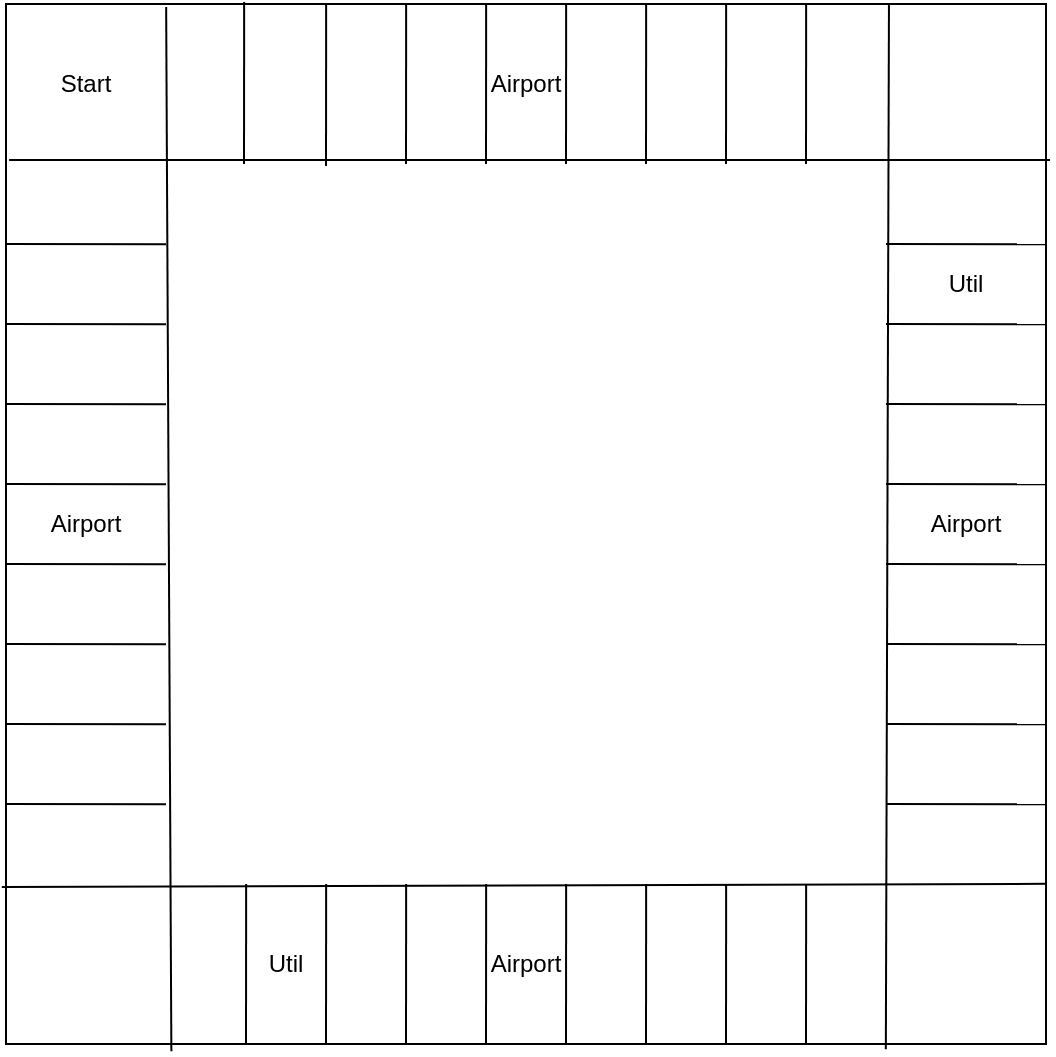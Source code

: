 <mxfile version="13.4.9" type="github">
  <diagram id="Xss0RzR-oct2uypztryY" name="Page-1">
    <mxGraphModel dx="868" dy="494" grid="1" gridSize="10" guides="1" tooltips="1" connect="1" arrows="1" fold="1" page="1" pageScale="1" pageWidth="827" pageHeight="1169" math="0" shadow="0">
      <root>
        <mxCell id="0" />
        <mxCell id="1" parent="0" />
        <mxCell id="b4HhWst4_7GAa5L8suoH-1" value="" style="rounded=0;whiteSpace=wrap;html=1;" vertex="1" parent="1">
          <mxGeometry x="120" y="80" width="520" height="520" as="geometry" />
        </mxCell>
        <mxCell id="b4HhWst4_7GAa5L8suoH-5" value="" style="endArrow=none;html=1;entryX=1;entryY=0.846;entryDx=0;entryDy=0;entryPerimeter=0;exitX=-0.004;exitY=0.849;exitDx=0;exitDy=0;exitPerimeter=0;" edge="1" parent="1" source="b4HhWst4_7GAa5L8suoH-1" target="b4HhWst4_7GAa5L8suoH-1">
          <mxGeometry width="50" height="50" relative="1" as="geometry">
            <mxPoint x="110" y="520" as="sourcePoint" />
            <mxPoint x="679" y="520" as="targetPoint" />
          </mxGeometry>
        </mxCell>
        <mxCell id="b4HhWst4_7GAa5L8suoH-8" value="" style="endArrow=none;html=1;entryX=0.154;entryY=0.003;entryDx=0;entryDy=0;entryPerimeter=0;exitX=0.159;exitY=1.007;exitDx=0;exitDy=0;exitPerimeter=0;" edge="1" parent="1" source="b4HhWst4_7GAa5L8suoH-1" target="b4HhWst4_7GAa5L8suoH-1">
          <mxGeometry width="50" height="50" relative="1" as="geometry">
            <mxPoint x="250" y="240" as="sourcePoint" />
            <mxPoint x="300" y="190" as="targetPoint" />
          </mxGeometry>
        </mxCell>
        <mxCell id="b4HhWst4_7GAa5L8suoH-9" value="" style="endArrow=none;html=1;entryX=0.003;entryY=0.15;entryDx=0;entryDy=0;entryPerimeter=0;" edge="1" parent="1" target="b4HhWst4_7GAa5L8suoH-1">
          <mxGeometry width="50" height="50" relative="1" as="geometry">
            <mxPoint x="642" y="158" as="sourcePoint" />
            <mxPoint x="510" y="290" as="targetPoint" />
          </mxGeometry>
        </mxCell>
        <mxCell id="b4HhWst4_7GAa5L8suoH-10" value="" style="endArrow=none;html=1;entryX=0.849;entryY=0;entryDx=0;entryDy=0;entryPerimeter=0;exitX=0.846;exitY=1.005;exitDx=0;exitDy=0;exitPerimeter=0;" edge="1" parent="1" source="b4HhWst4_7GAa5L8suoH-1" target="b4HhWst4_7GAa5L8suoH-1">
          <mxGeometry width="50" height="50" relative="1" as="geometry">
            <mxPoint x="460" y="340" as="sourcePoint" />
            <mxPoint x="510" y="290" as="targetPoint" />
          </mxGeometry>
        </mxCell>
        <mxCell id="b4HhWst4_7GAa5L8suoH-11" value="" style="endArrow=none;html=1;entryX=1;entryY=0.231;entryDx=0;entryDy=0;entryPerimeter=0;" edge="1" parent="1" target="b4HhWst4_7GAa5L8suoH-1">
          <mxGeometry width="50" height="50" relative="1" as="geometry">
            <mxPoint x="560" y="200" as="sourcePoint" />
            <mxPoint x="550" y="200" as="targetPoint" />
          </mxGeometry>
        </mxCell>
        <mxCell id="b4HhWst4_7GAa5L8suoH-13" value="" style="endArrow=none;html=1;entryX=1;entryY=0.231;entryDx=0;entryDy=0;entryPerimeter=0;" edge="1" parent="1">
          <mxGeometry width="50" height="50" relative="1" as="geometry">
            <mxPoint x="560" y="240" as="sourcePoint" />
            <mxPoint x="640" y="240.12" as="targetPoint" />
          </mxGeometry>
        </mxCell>
        <mxCell id="b4HhWst4_7GAa5L8suoH-14" value="" style="endArrow=none;html=1;entryX=1;entryY=0.231;entryDx=0;entryDy=0;entryPerimeter=0;" edge="1" parent="1">
          <mxGeometry width="50" height="50" relative="1" as="geometry">
            <mxPoint x="560" y="280" as="sourcePoint" />
            <mxPoint x="640" y="280.12" as="targetPoint" />
          </mxGeometry>
        </mxCell>
        <mxCell id="b4HhWst4_7GAa5L8suoH-15" value="" style="endArrow=none;html=1;entryX=1;entryY=0.231;entryDx=0;entryDy=0;entryPerimeter=0;" edge="1" parent="1">
          <mxGeometry width="50" height="50" relative="1" as="geometry">
            <mxPoint x="560" y="320" as="sourcePoint" />
            <mxPoint x="640" y="320.12" as="targetPoint" />
          </mxGeometry>
        </mxCell>
        <mxCell id="b4HhWst4_7GAa5L8suoH-16" value="" style="endArrow=none;html=1;entryX=1;entryY=0.231;entryDx=0;entryDy=0;entryPerimeter=0;" edge="1" parent="1">
          <mxGeometry width="50" height="50" relative="1" as="geometry">
            <mxPoint x="560" y="360" as="sourcePoint" />
            <mxPoint x="640" y="360.12" as="targetPoint" />
          </mxGeometry>
        </mxCell>
        <mxCell id="b4HhWst4_7GAa5L8suoH-17" value="" style="endArrow=none;html=1;entryX=1;entryY=0.231;entryDx=0;entryDy=0;entryPerimeter=0;" edge="1" parent="1">
          <mxGeometry width="50" height="50" relative="1" as="geometry">
            <mxPoint x="560" y="400" as="sourcePoint" />
            <mxPoint x="640" y="400.12" as="targetPoint" />
          </mxGeometry>
        </mxCell>
        <mxCell id="b4HhWst4_7GAa5L8suoH-18" value="" style="endArrow=none;html=1;entryX=1;entryY=0.231;entryDx=0;entryDy=0;entryPerimeter=0;" edge="1" parent="1">
          <mxGeometry width="50" height="50" relative="1" as="geometry">
            <mxPoint x="560" y="440" as="sourcePoint" />
            <mxPoint x="640" y="440.12" as="targetPoint" />
          </mxGeometry>
        </mxCell>
        <mxCell id="b4HhWst4_7GAa5L8suoH-19" value="" style="endArrow=none;html=1;entryX=1;entryY=0.231;entryDx=0;entryDy=0;entryPerimeter=0;" edge="1" parent="1">
          <mxGeometry width="50" height="50" relative="1" as="geometry">
            <mxPoint x="560" y="480" as="sourcePoint" />
            <mxPoint x="640" y="480.12" as="targetPoint" />
          </mxGeometry>
        </mxCell>
        <mxCell id="b4HhWst4_7GAa5L8suoH-20" value="" style="endArrow=none;html=1;entryX=1;entryY=0.231;entryDx=0;entryDy=0;entryPerimeter=0;" edge="1" parent="1">
          <mxGeometry width="50" height="50" relative="1" as="geometry">
            <mxPoint x="120" y="200" as="sourcePoint" />
            <mxPoint x="200" y="200.12" as="targetPoint" />
          </mxGeometry>
        </mxCell>
        <mxCell id="b4HhWst4_7GAa5L8suoH-21" value="" style="endArrow=none;html=1;entryX=1;entryY=0.231;entryDx=0;entryDy=0;entryPerimeter=0;" edge="1" parent="1">
          <mxGeometry width="50" height="50" relative="1" as="geometry">
            <mxPoint x="120" y="240" as="sourcePoint" />
            <mxPoint x="200" y="240.12" as="targetPoint" />
          </mxGeometry>
        </mxCell>
        <mxCell id="b4HhWst4_7GAa5L8suoH-22" value="" style="endArrow=none;html=1;entryX=1;entryY=0.231;entryDx=0;entryDy=0;entryPerimeter=0;" edge="1" parent="1">
          <mxGeometry width="50" height="50" relative="1" as="geometry">
            <mxPoint x="120" y="280" as="sourcePoint" />
            <mxPoint x="200" y="280.12" as="targetPoint" />
          </mxGeometry>
        </mxCell>
        <mxCell id="b4HhWst4_7GAa5L8suoH-23" value="" style="endArrow=none;html=1;entryX=1;entryY=0.231;entryDx=0;entryDy=0;entryPerimeter=0;" edge="1" parent="1">
          <mxGeometry width="50" height="50" relative="1" as="geometry">
            <mxPoint x="120" y="320" as="sourcePoint" />
            <mxPoint x="200" y="320.12" as="targetPoint" />
          </mxGeometry>
        </mxCell>
        <mxCell id="b4HhWst4_7GAa5L8suoH-24" value="" style="endArrow=none;html=1;entryX=1;entryY=0.231;entryDx=0;entryDy=0;entryPerimeter=0;" edge="1" parent="1">
          <mxGeometry width="50" height="50" relative="1" as="geometry">
            <mxPoint x="120" y="360" as="sourcePoint" />
            <mxPoint x="200" y="360.12" as="targetPoint" />
          </mxGeometry>
        </mxCell>
        <mxCell id="b4HhWst4_7GAa5L8suoH-25" value="" style="endArrow=none;html=1;entryX=1;entryY=0.231;entryDx=0;entryDy=0;entryPerimeter=0;" edge="1" parent="1">
          <mxGeometry width="50" height="50" relative="1" as="geometry">
            <mxPoint x="120" y="400" as="sourcePoint" />
            <mxPoint x="200" y="400.12" as="targetPoint" />
          </mxGeometry>
        </mxCell>
        <mxCell id="b4HhWst4_7GAa5L8suoH-26" value="" style="endArrow=none;html=1;entryX=1;entryY=0.231;entryDx=0;entryDy=0;entryPerimeter=0;" edge="1" parent="1">
          <mxGeometry width="50" height="50" relative="1" as="geometry">
            <mxPoint x="120" y="440" as="sourcePoint" />
            <mxPoint x="200" y="440.12" as="targetPoint" />
          </mxGeometry>
        </mxCell>
        <mxCell id="b4HhWst4_7GAa5L8suoH-27" value="" style="endArrow=none;html=1;entryX=1;entryY=0.231;entryDx=0;entryDy=0;entryPerimeter=0;" edge="1" parent="1">
          <mxGeometry width="50" height="50" relative="1" as="geometry">
            <mxPoint x="120" y="480" as="sourcePoint" />
            <mxPoint x="200" y="480.12" as="targetPoint" />
          </mxGeometry>
        </mxCell>
        <mxCell id="b4HhWst4_7GAa5L8suoH-28" value="" style="endArrow=none;html=1;entryX=0.229;entryY=-0.002;entryDx=0;entryDy=0;entryPerimeter=0;" edge="1" parent="1" target="b4HhWst4_7GAa5L8suoH-1">
          <mxGeometry width="50" height="50" relative="1" as="geometry">
            <mxPoint x="239" y="160" as="sourcePoint" />
            <mxPoint x="270" y="110" as="targetPoint" />
          </mxGeometry>
        </mxCell>
        <mxCell id="b4HhWst4_7GAa5L8suoH-29" value="" style="endArrow=none;html=1;entryX=0.229;entryY=-0.002;entryDx=0;entryDy=0;entryPerimeter=0;" edge="1" parent="1">
          <mxGeometry width="50" height="50" relative="1" as="geometry">
            <mxPoint x="280" y="161.04" as="sourcePoint" />
            <mxPoint x="280.08" y="80.0" as="targetPoint" />
          </mxGeometry>
        </mxCell>
        <mxCell id="b4HhWst4_7GAa5L8suoH-30" value="" style="endArrow=none;html=1;entryX=0.229;entryY=-0.002;entryDx=0;entryDy=0;entryPerimeter=0;" edge="1" parent="1">
          <mxGeometry width="50" height="50" relative="1" as="geometry">
            <mxPoint x="320" y="160" as="sourcePoint" />
            <mxPoint x="320.08" y="80" as="targetPoint" />
          </mxGeometry>
        </mxCell>
        <mxCell id="b4HhWst4_7GAa5L8suoH-32" value="" style="endArrow=none;html=1;entryX=0.229;entryY=-0.002;entryDx=0;entryDy=0;entryPerimeter=0;" edge="1" parent="1">
          <mxGeometry width="50" height="50" relative="1" as="geometry">
            <mxPoint x="360" y="160" as="sourcePoint" />
            <mxPoint x="360.08" y="80" as="targetPoint" />
          </mxGeometry>
        </mxCell>
        <mxCell id="b4HhWst4_7GAa5L8suoH-33" value="" style="endArrow=none;html=1;entryX=0.229;entryY=-0.002;entryDx=0;entryDy=0;entryPerimeter=0;" edge="1" parent="1">
          <mxGeometry width="50" height="50" relative="1" as="geometry">
            <mxPoint x="400" y="160" as="sourcePoint" />
            <mxPoint x="400.08" y="80" as="targetPoint" />
          </mxGeometry>
        </mxCell>
        <mxCell id="b4HhWst4_7GAa5L8suoH-34" value="" style="endArrow=none;html=1;entryX=0.229;entryY=-0.002;entryDx=0;entryDy=0;entryPerimeter=0;" edge="1" parent="1">
          <mxGeometry width="50" height="50" relative="1" as="geometry">
            <mxPoint x="440" y="160" as="sourcePoint" />
            <mxPoint x="440.08" y="80" as="targetPoint" />
          </mxGeometry>
        </mxCell>
        <mxCell id="b4HhWst4_7GAa5L8suoH-35" value="" style="endArrow=none;html=1;entryX=0.229;entryY=-0.002;entryDx=0;entryDy=0;entryPerimeter=0;" edge="1" parent="1">
          <mxGeometry width="50" height="50" relative="1" as="geometry">
            <mxPoint x="480" y="160" as="sourcePoint" />
            <mxPoint x="480.08" y="80" as="targetPoint" />
          </mxGeometry>
        </mxCell>
        <mxCell id="b4HhWst4_7GAa5L8suoH-36" value="" style="endArrow=none;html=1;entryX=0.229;entryY=-0.002;entryDx=0;entryDy=0;entryPerimeter=0;" edge="1" parent="1">
          <mxGeometry width="50" height="50" relative="1" as="geometry">
            <mxPoint x="520" y="160" as="sourcePoint" />
            <mxPoint x="520.08" y="80" as="targetPoint" />
          </mxGeometry>
        </mxCell>
        <mxCell id="b4HhWst4_7GAa5L8suoH-37" value="" style="endArrow=none;html=1;entryX=0.229;entryY=-0.002;entryDx=0;entryDy=0;entryPerimeter=0;" edge="1" parent="1">
          <mxGeometry width="50" height="50" relative="1" as="geometry">
            <mxPoint x="240" y="600" as="sourcePoint" />
            <mxPoint x="240.08" y="520" as="targetPoint" />
          </mxGeometry>
        </mxCell>
        <mxCell id="b4HhWst4_7GAa5L8suoH-38" value="" style="endArrow=none;html=1;entryX=0.229;entryY=-0.002;entryDx=0;entryDy=0;entryPerimeter=0;" edge="1" parent="1">
          <mxGeometry width="50" height="50" relative="1" as="geometry">
            <mxPoint x="280" y="600" as="sourcePoint" />
            <mxPoint x="280.08" y="520" as="targetPoint" />
          </mxGeometry>
        </mxCell>
        <mxCell id="b4HhWst4_7GAa5L8suoH-39" value="" style="endArrow=none;html=1;entryX=0.229;entryY=-0.002;entryDx=0;entryDy=0;entryPerimeter=0;" edge="1" parent="1">
          <mxGeometry width="50" height="50" relative="1" as="geometry">
            <mxPoint x="320" y="600" as="sourcePoint" />
            <mxPoint x="320.08" y="520" as="targetPoint" />
          </mxGeometry>
        </mxCell>
        <mxCell id="b4HhWst4_7GAa5L8suoH-40" value="" style="endArrow=none;html=1;entryX=0.229;entryY=-0.002;entryDx=0;entryDy=0;entryPerimeter=0;" edge="1" parent="1">
          <mxGeometry width="50" height="50" relative="1" as="geometry">
            <mxPoint x="360" y="600" as="sourcePoint" />
            <mxPoint x="360.08" y="520" as="targetPoint" />
          </mxGeometry>
        </mxCell>
        <mxCell id="b4HhWst4_7GAa5L8suoH-41" value="" style="endArrow=none;html=1;entryX=0.229;entryY=-0.002;entryDx=0;entryDy=0;entryPerimeter=0;" edge="1" parent="1">
          <mxGeometry width="50" height="50" relative="1" as="geometry">
            <mxPoint x="400" y="600" as="sourcePoint" />
            <mxPoint x="400.08" y="520" as="targetPoint" />
          </mxGeometry>
        </mxCell>
        <mxCell id="b4HhWst4_7GAa5L8suoH-42" value="" style="endArrow=none;html=1;entryX=0.229;entryY=-0.002;entryDx=0;entryDy=0;entryPerimeter=0;" edge="1" parent="1">
          <mxGeometry width="50" height="50" relative="1" as="geometry">
            <mxPoint x="440" y="600" as="sourcePoint" />
            <mxPoint x="440.08" y="520" as="targetPoint" />
          </mxGeometry>
        </mxCell>
        <mxCell id="b4HhWst4_7GAa5L8suoH-43" value="" style="endArrow=none;html=1;entryX=0.229;entryY=-0.002;entryDx=0;entryDy=0;entryPerimeter=0;" edge="1" parent="1">
          <mxGeometry width="50" height="50" relative="1" as="geometry">
            <mxPoint x="480" y="600" as="sourcePoint" />
            <mxPoint x="480.08" y="520" as="targetPoint" />
          </mxGeometry>
        </mxCell>
        <mxCell id="b4HhWst4_7GAa5L8suoH-44" value="" style="endArrow=none;html=1;entryX=0.229;entryY=-0.002;entryDx=0;entryDy=0;entryPerimeter=0;" edge="1" parent="1">
          <mxGeometry width="50" height="50" relative="1" as="geometry">
            <mxPoint x="520" y="600" as="sourcePoint" />
            <mxPoint x="520.08" y="520" as="targetPoint" />
          </mxGeometry>
        </mxCell>
        <mxCell id="b4HhWst4_7GAa5L8suoH-45" value="Start" style="text;html=1;strokeColor=none;fillColor=none;align=center;verticalAlign=middle;whiteSpace=wrap;rounded=0;" vertex="1" parent="1">
          <mxGeometry x="120" y="80" width="80" height="80" as="geometry" />
        </mxCell>
        <mxCell id="b4HhWst4_7GAa5L8suoH-46" value="Airport" style="text;html=1;strokeColor=none;fillColor=none;align=center;verticalAlign=middle;whiteSpace=wrap;rounded=0;" vertex="1" parent="1">
          <mxGeometry x="360" y="80" width="40" height="80" as="geometry" />
        </mxCell>
        <mxCell id="b4HhWst4_7GAa5L8suoH-47" value="Airport" style="text;html=1;strokeColor=none;fillColor=none;align=center;verticalAlign=middle;whiteSpace=wrap;rounded=0;" vertex="1" parent="1">
          <mxGeometry x="560" y="320" width="80" height="40" as="geometry" />
        </mxCell>
        <mxCell id="b4HhWst4_7GAa5L8suoH-48" value="Airport" style="text;html=1;strokeColor=none;fillColor=none;align=center;verticalAlign=middle;whiteSpace=wrap;rounded=0;" vertex="1" parent="1">
          <mxGeometry x="360" y="520" width="40" height="80" as="geometry" />
        </mxCell>
        <mxCell id="b4HhWst4_7GAa5L8suoH-49" value="Airport" style="text;html=1;strokeColor=none;fillColor=none;align=center;verticalAlign=middle;whiteSpace=wrap;rounded=0;" vertex="1" parent="1">
          <mxGeometry x="120" y="320" width="80" height="40" as="geometry" />
        </mxCell>
        <mxCell id="b4HhWst4_7GAa5L8suoH-50" value="Util" style="text;html=1;strokeColor=none;fillColor=none;align=center;verticalAlign=middle;whiteSpace=wrap;rounded=0;" vertex="1" parent="1">
          <mxGeometry x="560" y="200" width="80" height="40" as="geometry" />
        </mxCell>
        <mxCell id="b4HhWst4_7GAa5L8suoH-51" value="Util" style="text;html=1;strokeColor=none;fillColor=none;align=center;verticalAlign=middle;whiteSpace=wrap;rounded=0;" vertex="1" parent="1">
          <mxGeometry x="240" y="520" width="40" height="80" as="geometry" />
        </mxCell>
      </root>
    </mxGraphModel>
  </diagram>
</mxfile>
